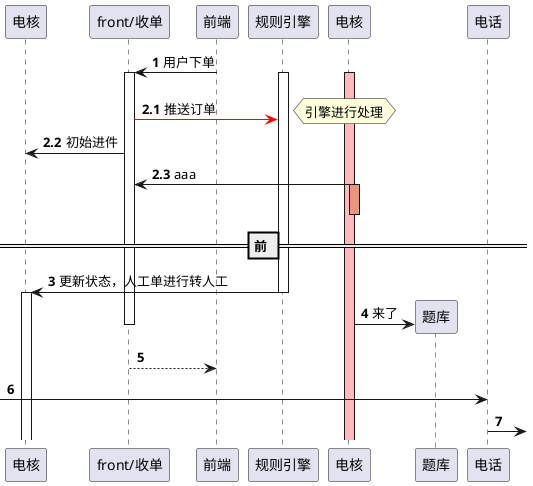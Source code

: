 @startuml
skinparam responseMessageBelowArrow true
hide unlinked
participant 电核 as d
participant "front/收单" as rao
autonumber
前端 -> rao : 用户下单
activate rao
activate "规则引擎"
activate 电核 #FFBBBB
||13|
autonumber2.1
rao -[#red]> "规则引擎": 推送订单
hnote right: 引擎进行处理
rao -> d: 初始进件
电核 -> rao: aaa

== 前 ==
activate 电核#DarkSalmon
deactivate 电核
autonumber3
"规则引擎" ->d --++: 更新状态，人工单进行转人工
create 题库
电核 -> 题库:来了
deactivate rao
return
[->电话
电话->]
@enduml

